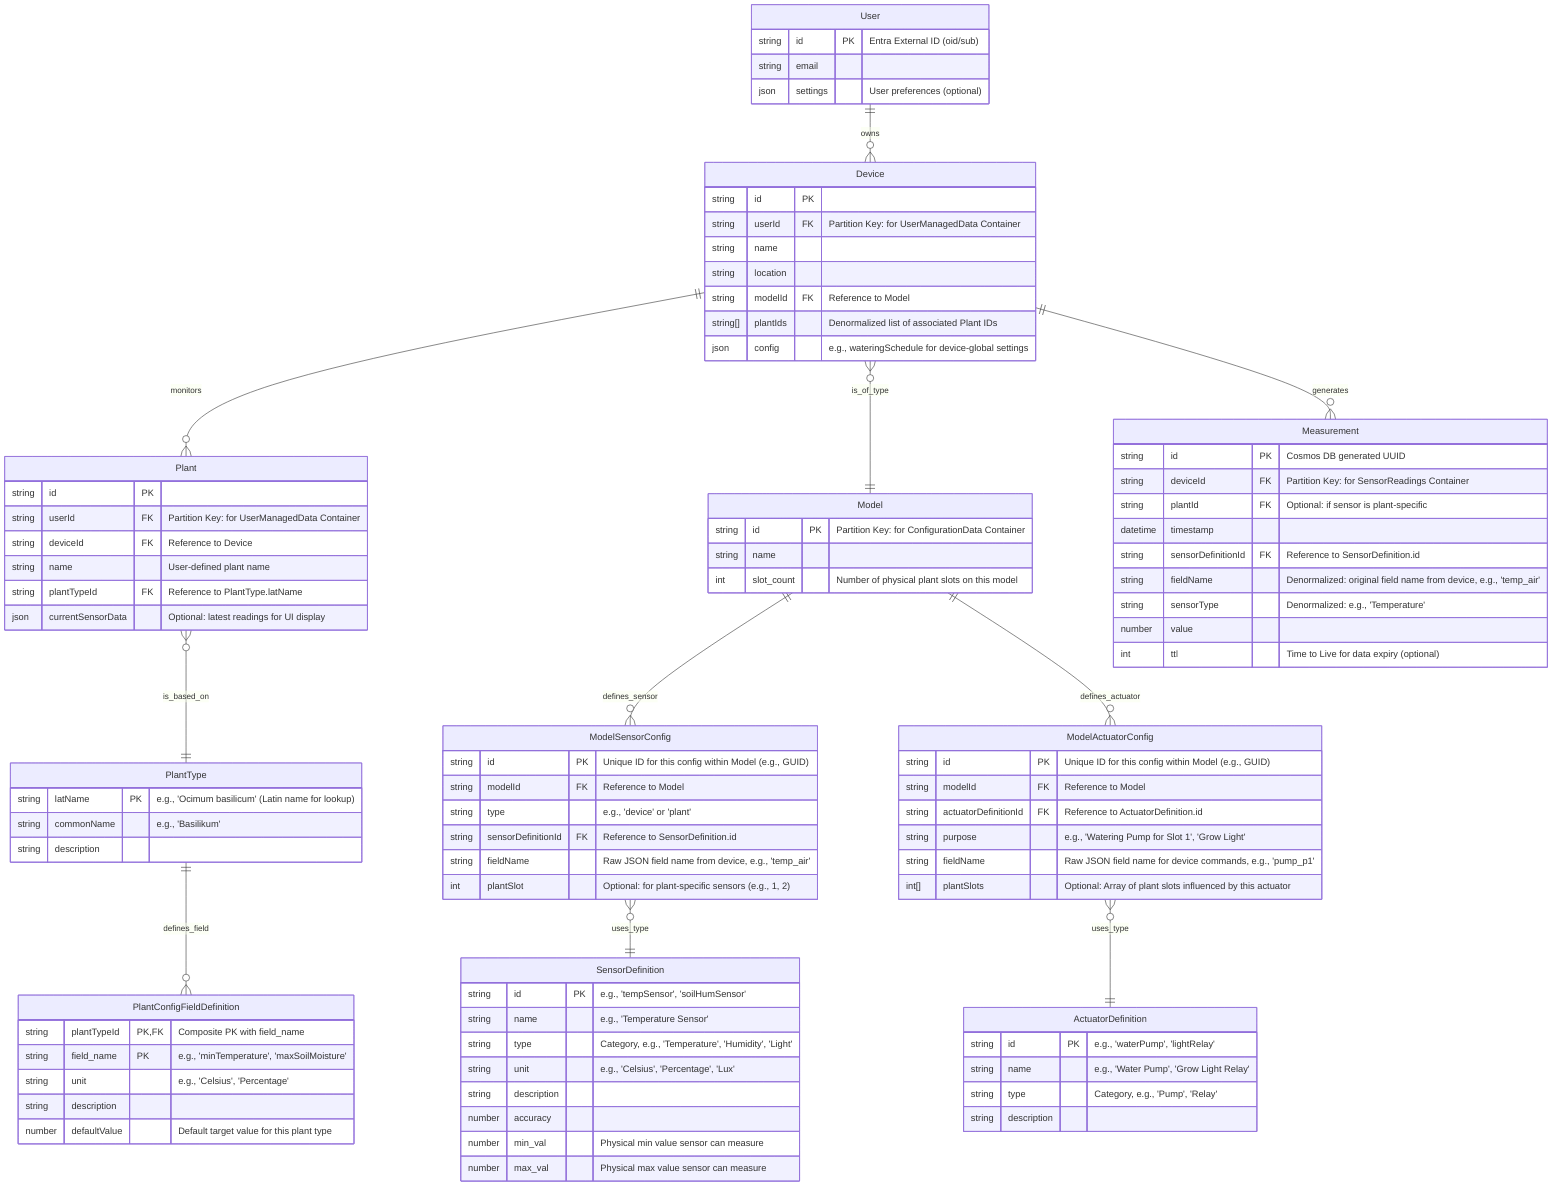 erDiagram
    User ||--o{ Device: owns
    Device ||--o{ Plant: monitors
    Device }o--|| Model: is_of_type
    Plant }o--|| PlantType: is_based_on
    Device ||--o{ Measurement: generates
    Model ||--o{ ModelSensorConfig: defines_sensor
    Model ||--o{ ModelActuatorConfig: defines_actuator
    ModelSensorConfig }o--|| SensorDefinition: uses_type
    ModelActuatorConfig }o--|| ActuatorDefinition: uses_type
    PlantType ||--o{ PlantConfigFieldDefinition: defines_field

    User {
        string id PK "Entra External ID (oid/sub)"
        string email
        json settings "User preferences (optional)"
    }

    Device {
        string id PK
        string userId FK "Partition Key: for UserManagedData Container"
        string name
        string location
        string modelId FK "Reference to Model"
        string[] plantIds "Denormalized list of associated Plant IDs"
    %% datetime lastSeen "Timestamp of last contact (optional, from IoT Hub)"
    %% string status "Derived from lastSeen (optional)"
        json config "e.g., wateringSchedule for device-global settings"
    }

    Plant {
        string id PK
        string userId FK "Partition Key: for UserManagedData Container"
        string deviceId FK "Reference to Device"
        string name "User-defined plant name"
        string plantTypeId FK "Reference to PlantType.latName"
    %% json config removed, defaults now in PlantConfigFieldDefinition
        json currentSensorData "Optional: latest readings for UI display"
    }

    Model {
        string id PK "Partition Key: for ConfigurationData Container"
        string name
        int slot_count "Number of physical plant slots on this model"
    }

    ModelSensorConfig {
        string id PK "Unique ID for this config within Model (e.g., GUID)"
        string modelId FK "Reference to Model"
        string type "e.g., 'device' or 'plant'"
        string sensorDefinitionId FK "Reference to SensorDefinition.id"
        string fieldName "Raw JSON field name from device, e.g., 'temp_air'"
        int plantSlot "Optional: for plant-specific sensors (e.g., 1, 2)"
    }

    ModelActuatorConfig {
        string id PK "Unique ID for this config within Model (e.g., GUID)"
        string modelId FK "Reference to Model"
        string actuatorDefinitionId FK "Reference to ActuatorDefinition.id"
        string purpose "e.g., 'Watering Pump for Slot 1', 'Grow Light'"
        string fieldName "Raw JSON field name for device commands, e.g., 'pump_p1'"
        int[] plantSlots "Optional: Array of plant slots influenced by this actuator"
    %% isGlobal removed, inferred from plantSlots
    }

    SensorDefinition {
        string id PK "e.g., 'tempSensor', 'soilHumSensor'"
        string name "e.g., 'Temperature Sensor'"
        string type "Category, e.g., 'Temperature', 'Humidity', 'Light'"
        string unit "e.g., 'Celsius', 'Percentage', 'Lux'"
        string description
        number accuracy
        number min_val "Physical min value sensor can measure"
        number max_val "Physical max value sensor can measure"
    }

    ActuatorDefinition {
        string id PK "e.g., 'waterPump', 'lightRelay'"
        string name "e.g., 'Water Pump', 'Grow Light Relay'"
        string type "Category, e.g., 'Pump', 'Relay'"
        string description
    }

    PlantType {
        string latName PK "e.g., 'Ocimum basilicum' (Latin name for lookup)"
        string commonName "e.g., 'Basilikum'"
        string description
    }

    PlantConfigFieldDefinition {
        string plantTypeId PK, FK "Composite PK with field_name"
        string field_name PK "e.g., 'minTemperature', 'maxSoilMoisture'"
        string unit "e.g., 'Celsius', 'Percentage'"
        string description
        number defaultValue "Default target value for this plant type"
    %% dataType removed (inferred from unit)
    }

    Measurement {
        string id PK "Cosmos DB generated UUID"
        string deviceId FK "Partition Key: for SensorReadings Container"
        string plantId FK "Optional: if sensor is plant-specific"
        datetime timestamp
        string sensorDefinitionId FK "Reference to SensorDefinition.id"
        string fieldName "Denormalized: original field name from device, e.g., 'temp_air'"
        string sensorType "Denormalized: e.g., 'Temperature'"
        number value
        int ttl "Time to Live for data expiry (optional)"
    }